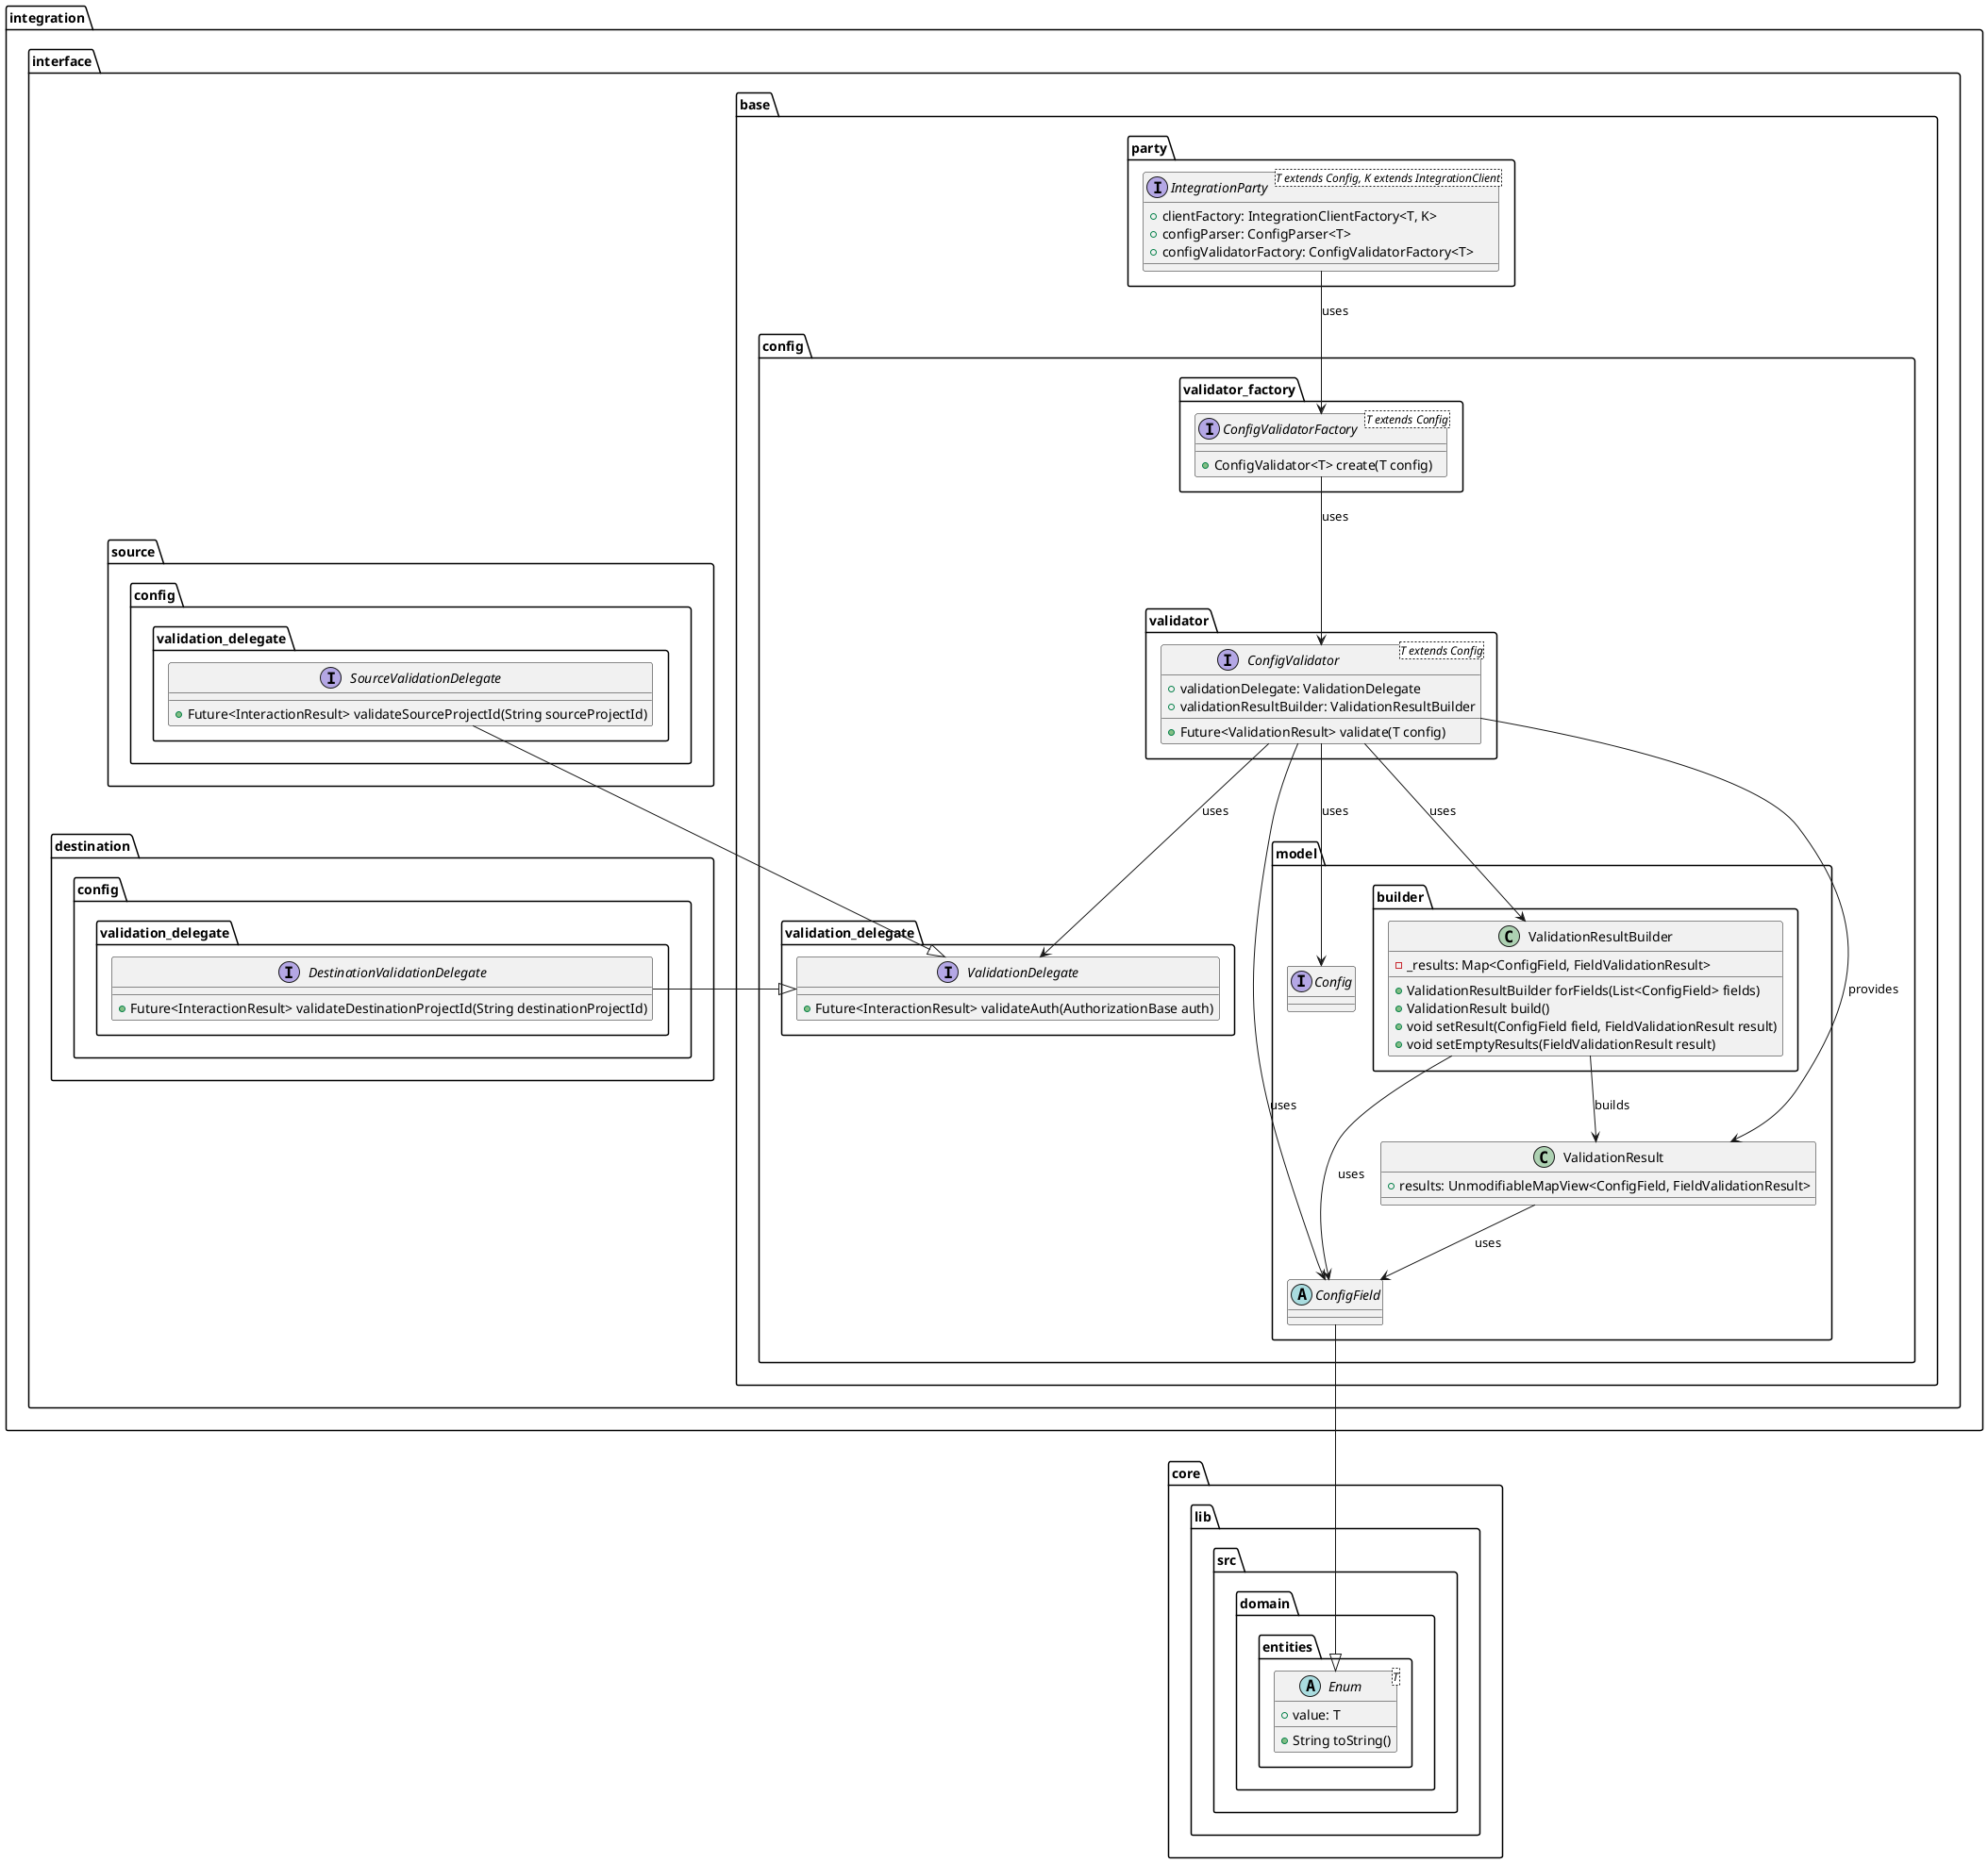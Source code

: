 @startuml ci_integrations_config_validator_class_diagram
    package core.lib.src.domain.entities {
        abstract class Enum<T> {
            + value: T

            + String toString()
        }
    }

    package integration.interface {
        package base {
            package party {
                interface IntegrationParty<T extends Config, K extends IntegrationClient> {
                    + clientFactory: IntegrationClientFactory<T, K>
                    + configParser: ConfigParser<T>
                    + configValidatorFactory: ConfigValidatorFactory<T>
                }
            }

            package config {
                package model {
                    interface Config {}

                    abstract class ConfigField {}

                    package builder {
                        class ValidationResultBuilder {
                            - _results: Map<ConfigField, FieldValidationResult>
                            
                            + ValidationResultBuilder forFields(List<ConfigField> fields)
                            + ValidationResult build()
                            + void setResult(ConfigField field, FieldValidationResult result)
                            + void setEmptyResults(FieldValidationResult result)
                        }
                    }

                    class ValidationResult {
                        + results: UnmodifiableMapView<ConfigField, FieldValidationResult>
                    }
                }

                package validator {
                    interface ConfigValidator<T extends Config> {
                        + validationDelegate: ValidationDelegate
                        + validationResultBuilder: ValidationResultBuilder

                        + Future<ValidationResult> validate(T config)
                    }
                }

                package validation_delegate as base_validation_delegate {
                    interface ValidationDelegate {
                        + Future<InteractionResult> validateAuth(AuthorizationBase auth)
                    }
                }

                package validator_factory {
                    interface ConfigValidatorFactory<T extends Config> {
                        + ConfigValidator<T> create(T config)
                    }
                }
            }
        }
        
        package source.config {
            package validation_delegate as source_validation_delegate {
                interface SourceValidationDelegate {
                    + Future<InteractionResult> validateSourceProjectId(String sourceProjectId)
                }
            }
        }

        package destination.config {
            package validation_delegate as destination_validation_delegate {
                interface DestinationValidationDelegate {
                    + Future<InteractionResult> validateDestinationProjectId(String destinationProjectId)
                }
            }
        }
    }



    IntegrationParty --> ConfigValidatorFactory : uses

    ConfigValidatorFactory --> ConfigValidator : uses

    ConfigValidator --> ValidationDelegate : uses
    ConfigValidator --> ValidationResult : provides
    ConfigValidator --> ValidationResultBuilder : uses
    ConfigValidator --> Config : uses
    ConfigValidator --> ConfigField : uses

    ConfigField --|> Enum

    ValidationResultBuilder --> ValidationResult : builds
    ValidationResultBuilder --> ConfigField : uses

    ValidationResult --> ConfigField : uses

    SourceValidationDelegate --|> ValidationDelegate
    DestinationValidationDelegate -right-|> ValidationDelegate
@enduml


